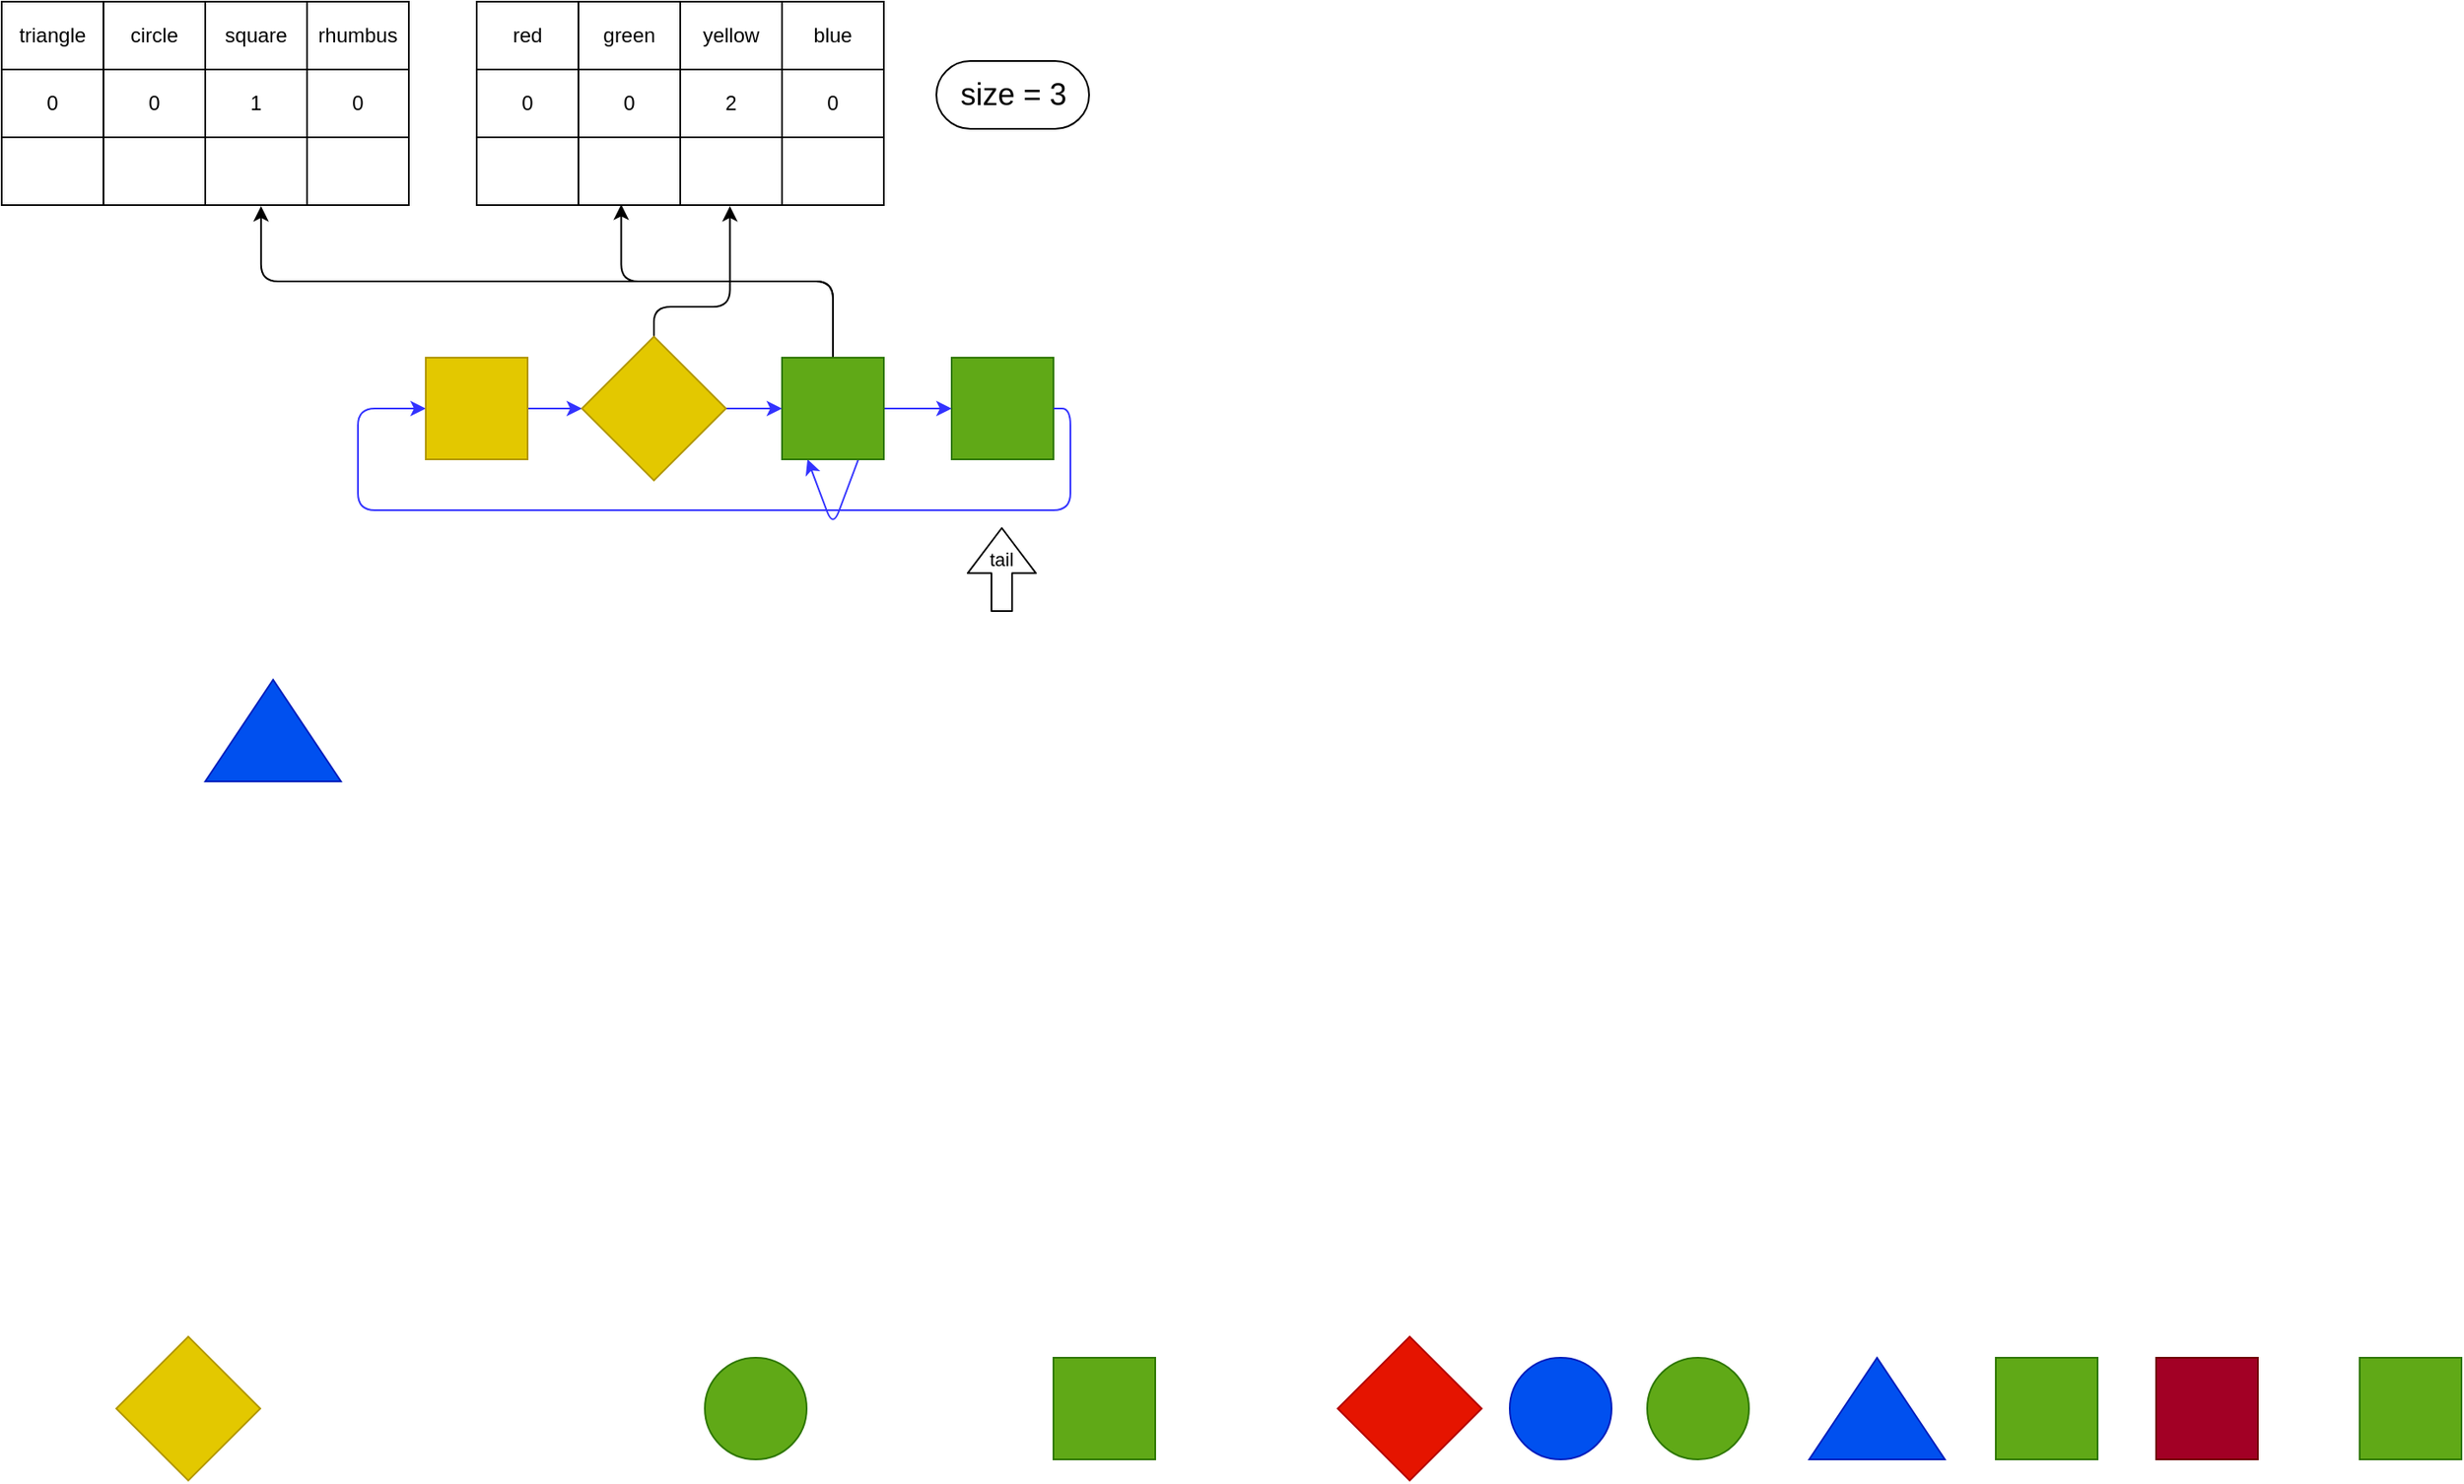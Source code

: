 <mxfile>
    <diagram id="53bg4_jwCbrBlbMAhEiI" name="Page-1">
        <mxGraphModel dx="788" dy="623" grid="1" gridSize="10" guides="1" tooltips="1" connect="1" arrows="1" fold="1" page="1" pageScale="1" pageWidth="1654" pageHeight="1169" math="0" shadow="0">
            <root>
                <mxCell id="0"/>
                <mxCell id="1" parent="0"/>
                <mxCell id="2" value="" style="shape=table;html=1;whiteSpace=wrap;startSize=0;container=1;collapsible=0;childLayout=tableLayout;" parent="1" vertex="1">
                    <mxGeometry x="360" y="40" width="240" height="120" as="geometry"/>
                </mxCell>
                <mxCell id="3" value="" style="shape=tableRow;horizontal=0;startSize=0;swimlaneHead=0;swimlaneBody=0;top=0;left=0;bottom=0;right=0;collapsible=0;dropTarget=0;fillColor=none;points=[[0,0.5],[1,0.5]];portConstraint=eastwest;" parent="2" vertex="1">
                    <mxGeometry width="240" height="40" as="geometry"/>
                </mxCell>
                <mxCell id="4" value="red" style="shape=partialRectangle;html=1;whiteSpace=wrap;connectable=0;fillColor=none;top=0;left=0;bottom=0;right=0;overflow=hidden;" parent="3" vertex="1">
                    <mxGeometry width="60" height="40" as="geometry">
                        <mxRectangle width="60" height="40" as="alternateBounds"/>
                    </mxGeometry>
                </mxCell>
                <mxCell id="5" value="green" style="shape=partialRectangle;html=1;whiteSpace=wrap;connectable=0;fillColor=none;top=0;left=0;bottom=0;right=0;overflow=hidden;" parent="3" vertex="1">
                    <mxGeometry x="60" width="60" height="40" as="geometry">
                        <mxRectangle width="60" height="40" as="alternateBounds"/>
                    </mxGeometry>
                </mxCell>
                <mxCell id="6" value="yellow" style="shape=partialRectangle;html=1;whiteSpace=wrap;connectable=0;fillColor=none;top=0;left=0;bottom=0;right=0;overflow=hidden;" parent="3" vertex="1">
                    <mxGeometry x="120" width="60" height="40" as="geometry">
                        <mxRectangle width="60" height="40" as="alternateBounds"/>
                    </mxGeometry>
                </mxCell>
                <mxCell id="140" value="blue" style="shape=partialRectangle;html=1;whiteSpace=wrap;connectable=0;fillColor=none;top=0;left=0;bottom=0;right=0;overflow=hidden;" parent="3" vertex="1">
                    <mxGeometry x="180" width="60" height="40" as="geometry">
                        <mxRectangle width="60" height="40" as="alternateBounds"/>
                    </mxGeometry>
                </mxCell>
                <mxCell id="7" value="" style="shape=tableRow;horizontal=0;startSize=0;swimlaneHead=0;swimlaneBody=0;top=0;left=0;bottom=0;right=0;collapsible=0;dropTarget=0;fillColor=none;points=[[0,0.5],[1,0.5]];portConstraint=eastwest;" parent="2" vertex="1">
                    <mxGeometry y="40" width="240" height="40" as="geometry"/>
                </mxCell>
                <mxCell id="8" value="0" style="shape=partialRectangle;html=1;whiteSpace=wrap;connectable=0;fillColor=none;top=0;left=0;bottom=0;right=0;overflow=hidden;" parent="7" vertex="1">
                    <mxGeometry width="60" height="40" as="geometry">
                        <mxRectangle width="60" height="40" as="alternateBounds"/>
                    </mxGeometry>
                </mxCell>
                <mxCell id="9" value="0" style="shape=partialRectangle;html=1;whiteSpace=wrap;connectable=0;fillColor=none;top=0;left=0;bottom=0;right=0;overflow=hidden;" parent="7" vertex="1">
                    <mxGeometry x="60" width="60" height="40" as="geometry">
                        <mxRectangle width="60" height="40" as="alternateBounds"/>
                    </mxGeometry>
                </mxCell>
                <mxCell id="10" value="2" style="shape=partialRectangle;html=1;whiteSpace=wrap;connectable=0;fillColor=none;top=0;left=0;bottom=0;right=0;overflow=hidden;" parent="7" vertex="1">
                    <mxGeometry x="120" width="60" height="40" as="geometry">
                        <mxRectangle width="60" height="40" as="alternateBounds"/>
                    </mxGeometry>
                </mxCell>
                <mxCell id="141" value="0" style="shape=partialRectangle;html=1;whiteSpace=wrap;connectable=0;fillColor=none;top=0;left=0;bottom=0;right=0;overflow=hidden;" parent="7" vertex="1">
                    <mxGeometry x="180" width="60" height="40" as="geometry">
                        <mxRectangle width="60" height="40" as="alternateBounds"/>
                    </mxGeometry>
                </mxCell>
                <mxCell id="35" value="" style="shape=tableRow;horizontal=0;startSize=0;swimlaneHead=0;swimlaneBody=0;top=0;left=0;bottom=0;right=0;collapsible=0;dropTarget=0;fillColor=none;points=[[0,0.5],[1,0.5]];portConstraint=eastwest;" parent="2" vertex="1">
                    <mxGeometry y="80" width="240" height="40" as="geometry"/>
                </mxCell>
                <mxCell id="36" value="" style="shape=partialRectangle;html=1;whiteSpace=wrap;connectable=0;fillColor=none;top=0;left=0;bottom=0;right=0;overflow=hidden;" parent="35" vertex="1">
                    <mxGeometry width="60" height="40" as="geometry">
                        <mxRectangle width="60" height="40" as="alternateBounds"/>
                    </mxGeometry>
                </mxCell>
                <mxCell id="37" value="" style="shape=partialRectangle;html=1;whiteSpace=wrap;connectable=0;fillColor=none;top=0;left=0;bottom=0;right=0;overflow=hidden;" parent="35" vertex="1">
                    <mxGeometry x="60" width="60" height="40" as="geometry">
                        <mxRectangle width="60" height="40" as="alternateBounds"/>
                    </mxGeometry>
                </mxCell>
                <mxCell id="38" value="" style="shape=partialRectangle;html=1;whiteSpace=wrap;connectable=0;fillColor=none;top=0;left=0;bottom=0;right=0;overflow=hidden;" parent="35" vertex="1">
                    <mxGeometry x="120" width="60" height="40" as="geometry">
                        <mxRectangle width="60" height="40" as="alternateBounds"/>
                    </mxGeometry>
                </mxCell>
                <mxCell id="143" style="shape=partialRectangle;html=1;whiteSpace=wrap;connectable=0;fillColor=none;top=0;left=0;bottom=0;right=0;overflow=hidden;" parent="35" vertex="1">
                    <mxGeometry x="180" width="60" height="40" as="geometry">
                        <mxRectangle width="60" height="40" as="alternateBounds"/>
                    </mxGeometry>
                </mxCell>
                <mxCell id="15" value="" style="rounded=0;whiteSpace=wrap;html=1;fillColor=#a20025;fontColor=#ffffff;strokeColor=#6F0000;" parent="1" vertex="1">
                    <mxGeometry x="1350" y="840" width="60" height="60" as="geometry"/>
                </mxCell>
                <mxCell id="16" value="" style="rounded=0;whiteSpace=wrap;html=1;fillColor=#60a917;fontColor=#ffffff;strokeColor=#2D7600;" parent="1" vertex="1">
                    <mxGeometry x="640" y="250" width="60" height="60" as="geometry"/>
                </mxCell>
                <mxCell id="157" style="edgeStyle=orthogonalEdgeStyle;html=1;entryX=0.355;entryY=0.991;entryDx=0;entryDy=0;entryPerimeter=0;fontSize=18;" parent="1" source="17" target="35" edge="1">
                    <mxGeometry relative="1" as="geometry"/>
                </mxCell>
                <mxCell id="158" style="edgeStyle=orthogonalEdgeStyle;html=1;entryX=0.637;entryY=1.015;entryDx=0;entryDy=0;entryPerimeter=0;fontSize=18;" parent="1" source="17" target="126" edge="1">
                    <mxGeometry relative="1" as="geometry"/>
                </mxCell>
                <mxCell id="159" style="edgeStyle=orthogonalEdgeStyle;html=1;entryX=0;entryY=0.5;entryDx=0;entryDy=0;fontSize=18;exitX=1;exitY=0.5;exitDx=0;exitDy=0;fillColor=#3333FF;strokeColor=#3333FF;" parent="1" source="16" target="93" edge="1">
                    <mxGeometry relative="1" as="geometry">
                        <Array as="points">
                            <mxPoint x="710" y="280"/>
                            <mxPoint x="710" y="340"/>
                            <mxPoint x="290" y="340"/>
                            <mxPoint x="290" y="280"/>
                        </Array>
                    </mxGeometry>
                </mxCell>
                <mxCell id="163" style="edgeStyle=none;html=1;entryX=0;entryY=0.5;entryDx=0;entryDy=0;fillColor=#3333FF;strokeColor=#3333FF;" parent="1" source="17" target="16" edge="1">
                    <mxGeometry relative="1" as="geometry"/>
                </mxCell>
                <mxCell id="170" style="edgeStyle=orthogonalEdgeStyle;html=1;strokeColor=#3333FF;fillColor=#3333FF;exitX=0.75;exitY=1;exitDx=0;exitDy=0;entryX=0.25;entryY=1;entryDx=0;entryDy=0;" edge="1" parent="1" source="17" target="17">
                    <mxGeometry relative="1" as="geometry">
                        <mxPoint x="550" y="470" as="targetPoint"/>
                        <Array as="points">
                            <mxPoint x="570" y="350"/>
                        </Array>
                    </mxGeometry>
                </mxCell>
                <mxCell id="17" value="" style="rounded=0;whiteSpace=wrap;html=1;fillColor=#60a917;fontColor=#ffffff;strokeColor=#2D7600;" parent="1" vertex="1">
                    <mxGeometry x="540" y="250" width="60" height="60" as="geometry"/>
                </mxCell>
                <mxCell id="18" value="" style="triangle;whiteSpace=wrap;html=1;rotation=-90;fillColor=#0050ef;fontColor=#ffffff;strokeColor=#001DBC;" parent="1" vertex="1">
                    <mxGeometry x="210" y="430" width="60" height="80" as="geometry"/>
                </mxCell>
                <mxCell id="19" value="" style="rounded=0;whiteSpace=wrap;html=1;fillColor=#e3c800;fontColor=#000000;strokeColor=#B09500;rotation=-45;" parent="1" vertex="1">
                    <mxGeometry x="160" y="840" width="60" height="60" as="geometry"/>
                </mxCell>
                <mxCell id="20" value="" style="ellipse;whiteSpace=wrap;html=1;aspect=fixed;fillColor=#60a917;fontColor=#ffffff;strokeColor=#2D7600;" parent="1" vertex="1">
                    <mxGeometry x="494.5" y="840" width="60" height="60" as="geometry"/>
                </mxCell>
                <mxCell id="86" value="" style="rounded=0;whiteSpace=wrap;html=1;fillColor=#60a917;fontColor=#ffffff;strokeColor=#2D7600;" parent="1" vertex="1">
                    <mxGeometry x="700" y="840" width="60" height="60" as="geometry"/>
                </mxCell>
                <mxCell id="162" style="edgeStyle=orthogonalEdgeStyle;html=1;exitX=1;exitY=0.5;exitDx=0;exitDy=0;entryX=0;entryY=0;entryDx=0;entryDy=0;fontSize=18;strokeColor=#3333FF;" parent="1" source="93" target="100" edge="1">
                    <mxGeometry relative="1" as="geometry"/>
                </mxCell>
                <mxCell id="93" value="" style="rounded=0;whiteSpace=wrap;html=1;fillColor=#e3c800;fontColor=#000000;strokeColor=#B09500;" parent="1" vertex="1">
                    <mxGeometry x="330" y="250" width="60" height="60" as="geometry"/>
                </mxCell>
                <mxCell id="94" value="" style="rounded=0;whiteSpace=wrap;html=1;fillColor=#e51400;fontColor=#ffffff;strokeColor=#B20000;rotation=-45;" parent="1" vertex="1">
                    <mxGeometry x="880" y="840" width="60" height="60" as="geometry"/>
                </mxCell>
                <mxCell id="95" value="" style="ellipse;whiteSpace=wrap;html=1;aspect=fixed;fillColor=#0050ef;fontColor=#ffffff;strokeColor=#001DBC;" parent="1" vertex="1">
                    <mxGeometry x="969" y="840" width="60" height="60" as="geometry"/>
                </mxCell>
                <mxCell id="96" value="" style="triangle;whiteSpace=wrap;html=1;rotation=-90;fillColor=#0050ef;fontColor=#ffffff;strokeColor=#001DBC;" parent="1" vertex="1">
                    <mxGeometry x="1155.5" y="830" width="60" height="80" as="geometry"/>
                </mxCell>
                <mxCell id="97" value="" style="ellipse;whiteSpace=wrap;html=1;aspect=fixed;fillColor=#60a917;fontColor=#ffffff;strokeColor=#2D7600;" parent="1" vertex="1">
                    <mxGeometry x="1050" y="840" width="60" height="60" as="geometry"/>
                </mxCell>
                <mxCell id="98" value="" style="rounded=0;whiteSpace=wrap;html=1;fillColor=#60a917;fontColor=#ffffff;strokeColor=#2D7600;" parent="1" vertex="1">
                    <mxGeometry x="1255.5" y="840" width="60" height="60" as="geometry"/>
                </mxCell>
                <mxCell id="99" value="" style="rounded=0;whiteSpace=wrap;html=1;fillColor=#60a917;fontColor=#ffffff;strokeColor=#2D7600;" parent="1" vertex="1">
                    <mxGeometry x="1470" y="840" width="60" height="60" as="geometry"/>
                </mxCell>
                <mxCell id="160" style="edgeStyle=orthogonalEdgeStyle;html=1;exitX=1;exitY=1;exitDx=0;exitDy=0;entryX=0;entryY=0.5;entryDx=0;entryDy=0;fontSize=18;fillColor=#3333FF;strokeColor=#3333FF;" parent="1" source="100" target="17" edge="1">
                    <mxGeometry relative="1" as="geometry"/>
                </mxCell>
                <mxCell id="161" style="edgeStyle=orthogonalEdgeStyle;html=1;entryX=0.622;entryY=1.015;entryDx=0;entryDy=0;entryPerimeter=0;fontSize=18;" parent="1" source="100" target="35" edge="1">
                    <mxGeometry relative="1" as="geometry">
                        <Array as="points">
                            <mxPoint x="464" y="220"/>
                            <mxPoint x="509" y="220"/>
                        </Array>
                    </mxGeometry>
                </mxCell>
                <mxCell id="100" value="" style="rounded=0;whiteSpace=wrap;html=1;fillColor=#e3c800;fontColor=#000000;strokeColor=#B09500;rotation=-45;" parent="1" vertex="1">
                    <mxGeometry x="434.5" y="250" width="60" height="60" as="geometry"/>
                </mxCell>
                <mxCell id="101" value="" style="shape=table;html=1;whiteSpace=wrap;startSize=0;container=1;collapsible=0;childLayout=tableLayout;" parent="1" vertex="1">
                    <mxGeometry x="80" y="40" width="240" height="120" as="geometry"/>
                </mxCell>
                <mxCell id="118" value="" style="shape=tableRow;horizontal=0;startSize=0;swimlaneHead=0;swimlaneBody=0;top=0;left=0;bottom=0;right=0;collapsible=0;dropTarget=0;fillColor=none;points=[[0,0.5],[1,0.5]];portConstraint=eastwest;" parent="101" vertex="1">
                    <mxGeometry width="240" height="40" as="geometry"/>
                </mxCell>
                <mxCell id="119" value="triangle" style="shape=partialRectangle;html=1;whiteSpace=wrap;connectable=0;fillColor=none;top=0;left=0;bottom=0;right=0;overflow=hidden;" parent="118" vertex="1">
                    <mxGeometry width="60" height="40" as="geometry">
                        <mxRectangle width="60" height="40" as="alternateBounds"/>
                    </mxGeometry>
                </mxCell>
                <mxCell id="120" value="circle" style="shape=partialRectangle;html=1;whiteSpace=wrap;connectable=0;fillColor=none;top=0;left=0;bottom=0;right=0;overflow=hidden;" parent="118" vertex="1">
                    <mxGeometry x="60" width="60" height="40" as="geometry">
                        <mxRectangle width="60" height="40" as="alternateBounds"/>
                    </mxGeometry>
                </mxCell>
                <mxCell id="121" value="square" style="shape=partialRectangle;html=1;whiteSpace=wrap;connectable=0;fillColor=none;top=0;left=0;bottom=0;right=0;overflow=hidden;" parent="118" vertex="1">
                    <mxGeometry x="120" width="60" height="40" as="geometry">
                        <mxRectangle width="60" height="40" as="alternateBounds"/>
                    </mxGeometry>
                </mxCell>
                <mxCell id="134" value="rhumbus" style="shape=partialRectangle;html=1;whiteSpace=wrap;connectable=0;fillColor=none;top=0;left=0;bottom=0;right=0;overflow=hidden;" parent="118" vertex="1">
                    <mxGeometry x="180" width="60" height="40" as="geometry">
                        <mxRectangle width="60" height="40" as="alternateBounds"/>
                    </mxGeometry>
                </mxCell>
                <mxCell id="122" value="" style="shape=tableRow;horizontal=0;startSize=0;swimlaneHead=0;swimlaneBody=0;top=0;left=0;bottom=0;right=0;collapsible=0;dropTarget=0;fillColor=none;points=[[0,0.5],[1,0.5]];portConstraint=eastwest;" parent="101" vertex="1">
                    <mxGeometry y="40" width="240" height="40" as="geometry"/>
                </mxCell>
                <mxCell id="123" value="0" style="shape=partialRectangle;html=1;whiteSpace=wrap;connectable=0;fillColor=none;top=0;left=0;bottom=0;right=0;overflow=hidden;" parent="122" vertex="1">
                    <mxGeometry width="60" height="40" as="geometry">
                        <mxRectangle width="60" height="40" as="alternateBounds"/>
                    </mxGeometry>
                </mxCell>
                <mxCell id="124" value="0" style="shape=partialRectangle;html=1;whiteSpace=wrap;connectable=0;fillColor=none;top=0;left=0;bottom=0;right=0;overflow=hidden;" parent="122" vertex="1">
                    <mxGeometry x="60" width="60" height="40" as="geometry">
                        <mxRectangle width="60" height="40" as="alternateBounds"/>
                    </mxGeometry>
                </mxCell>
                <mxCell id="125" value="1" style="shape=partialRectangle;html=1;whiteSpace=wrap;connectable=0;fillColor=none;top=0;left=0;bottom=0;right=0;overflow=hidden;" parent="122" vertex="1">
                    <mxGeometry x="120" width="60" height="40" as="geometry">
                        <mxRectangle width="60" height="40" as="alternateBounds"/>
                    </mxGeometry>
                </mxCell>
                <mxCell id="135" value="0" style="shape=partialRectangle;html=1;whiteSpace=wrap;connectable=0;fillColor=none;top=0;left=0;bottom=0;right=0;overflow=hidden;" parent="122" vertex="1">
                    <mxGeometry x="180" width="60" height="40" as="geometry">
                        <mxRectangle width="60" height="40" as="alternateBounds"/>
                    </mxGeometry>
                </mxCell>
                <mxCell id="126" value="" style="shape=tableRow;horizontal=0;startSize=0;swimlaneHead=0;swimlaneBody=0;top=0;left=0;bottom=0;right=0;collapsible=0;dropTarget=0;fillColor=none;points=[[0,0.5],[1,0.5]];portConstraint=eastwest;" parent="101" vertex="1">
                    <mxGeometry y="80" width="240" height="40" as="geometry"/>
                </mxCell>
                <mxCell id="127" value="" style="shape=partialRectangle;html=1;whiteSpace=wrap;connectable=0;fillColor=none;top=0;left=0;bottom=0;right=0;overflow=hidden;" parent="126" vertex="1">
                    <mxGeometry width="60" height="40" as="geometry">
                        <mxRectangle width="60" height="40" as="alternateBounds"/>
                    </mxGeometry>
                </mxCell>
                <mxCell id="128" value="" style="shape=partialRectangle;html=1;whiteSpace=wrap;connectable=0;fillColor=none;top=0;left=0;bottom=0;right=0;overflow=hidden;" parent="126" vertex="1">
                    <mxGeometry x="60" width="60" height="40" as="geometry">
                        <mxRectangle width="60" height="40" as="alternateBounds"/>
                    </mxGeometry>
                </mxCell>
                <mxCell id="129" value="" style="shape=partialRectangle;html=1;whiteSpace=wrap;connectable=0;fillColor=none;top=0;left=0;bottom=0;right=0;overflow=hidden;" parent="126" vertex="1">
                    <mxGeometry x="120" width="60" height="40" as="geometry">
                        <mxRectangle width="60" height="40" as="alternateBounds"/>
                    </mxGeometry>
                </mxCell>
                <mxCell id="136" style="shape=partialRectangle;html=1;whiteSpace=wrap;connectable=0;fillColor=none;top=0;left=0;bottom=0;right=0;overflow=hidden;" parent="126" vertex="1">
                    <mxGeometry x="180" width="60" height="40" as="geometry">
                        <mxRectangle width="60" height="40" as="alternateBounds"/>
                    </mxGeometry>
                </mxCell>
                <mxCell id="144" value="size = 3" style="text;html=1;align=center;verticalAlign=middle;resizable=0;points=[];autosize=1;strokeColor=default;fillColor=none;fontStyle=0;fontSize=18;rounded=1;glass=0;arcSize=50;" parent="1" vertex="1">
                    <mxGeometry x="631" y="75" width="90" height="40" as="geometry"/>
                </mxCell>
                <mxCell id="164" value="" style="edgeStyle=none;orthogonalLoop=1;jettySize=auto;html=1;shape=flexArrow;rounded=1;startSize=8;endSize=8.561;endWidth=27.073;width=12.195;" parent="1" edge="1">
                    <mxGeometry width="100" relative="1" as="geometry">
                        <mxPoint x="669.55" y="400" as="sourcePoint"/>
                        <mxPoint x="669.55" y="350" as="targetPoint"/>
                        <Array as="points"/>
                    </mxGeometry>
                </mxCell>
                <mxCell id="165" value="tail" style="edgeLabel;html=1;align=center;verticalAlign=middle;resizable=0;points=[];" parent="164" vertex="1" connectable="0">
                    <mxGeometry x="0.259" y="1" relative="1" as="geometry">
                        <mxPoint as="offset"/>
                    </mxGeometry>
                </mxCell>
            </root>
        </mxGraphModel>
    </diagram>
</mxfile>